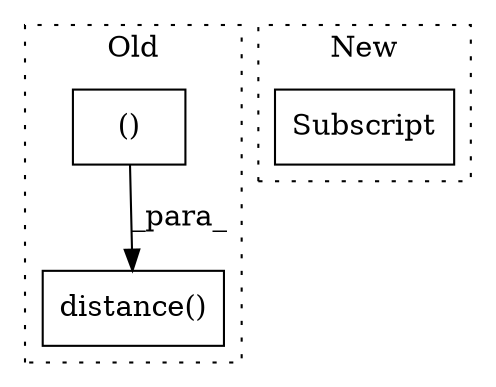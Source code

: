 digraph G {
subgraph cluster0 {
1 [label="distance()" a="75" s="7967,8012" l="18,1" shape="box"];
3 [label="()" a="54" s="8002" l="9" shape="box"];
label = "Old";
style="dotted";
}
subgraph cluster1 {
2 [label="Subscript" a="63" s="8856,0" l="10,0" shape="box"];
label = "New";
style="dotted";
}
3 -> 1 [label="_para_"];
}